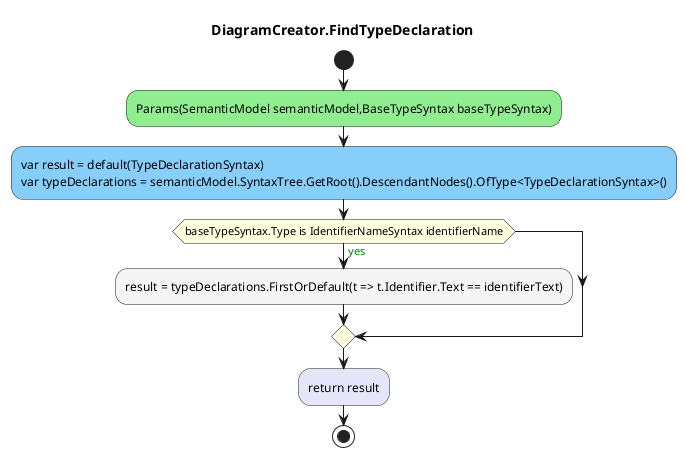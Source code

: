 @startuml DiagramCreator.FindTypeDeclaration
title DiagramCreator.FindTypeDeclaration
start
#LightGreen:Params(SemanticModel semanticModel,BaseTypeSyntax baseTypeSyntax);
#LightSkyBlue:var result = default(TypeDeclarationSyntax)\nvar typeDeclarations = semanticModel.SyntaxTree.GetRoot().DescendantNodes().OfType<TypeDeclarationSyntax>();
#LightYellow:if (baseTypeSyntax.Type is IdentifierNameSyntax identifierName) then (<color:green>yes)
  #WhiteSmoke:result = typeDeclarations.FirstOrDefault(t => t.Identifier.Text == identifierText);
endif
#Lavender:return result;
stop
@enduml
